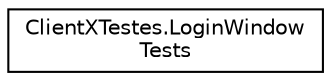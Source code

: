digraph "Graphical Class Hierarchy"
{
 // INTERACTIVE_SVG=YES
 // LATEX_PDF_SIZE
  edge [fontname="Helvetica",fontsize="10",labelfontname="Helvetica",labelfontsize="10"];
  node [fontname="Helvetica",fontsize="10",shape=record];
  rankdir="LR";
  Node0 [label="ClientXTestes.LoginWindow\lTests",height=0.2,width=0.4,color="black", fillcolor="white", style="filled",URL="$class_client_x_testes_1_1_login_window_tests.html",tooltip=" "];
}
